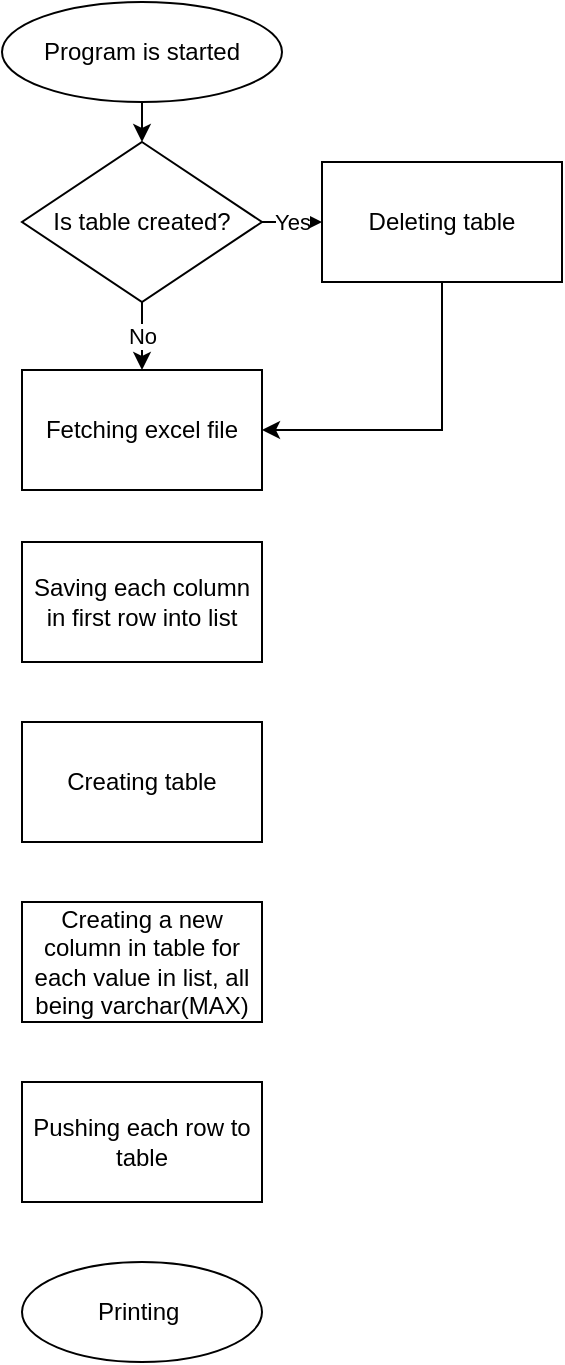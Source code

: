 <mxfile version="24.2.7" type="device">
  <diagram id="C5RBs43oDa-KdzZeNtuy" name="Page-1">
    <mxGraphModel dx="418" dy="262" grid="1" gridSize="10" guides="1" tooltips="1" connect="1" arrows="1" fold="1" page="1" pageScale="1" pageWidth="827" pageHeight="1169" math="0" shadow="0">
      <root>
        <mxCell id="WIyWlLk6GJQsqaUBKTNV-0" />
        <mxCell id="WIyWlLk6GJQsqaUBKTNV-1" parent="WIyWlLk6GJQsqaUBKTNV-0" />
        <mxCell id="o1C6XgjuYA9lknjvWyKr-6" style="edgeStyle=orthogonalEdgeStyle;rounded=0;orthogonalLoop=1;jettySize=auto;html=1;exitX=0.5;exitY=1;exitDx=0;exitDy=0;entryX=0.5;entryY=0;entryDx=0;entryDy=0;" edge="1" parent="WIyWlLk6GJQsqaUBKTNV-1" source="o1C6XgjuYA9lknjvWyKr-0" target="o1C6XgjuYA9lknjvWyKr-1">
          <mxGeometry relative="1" as="geometry" />
        </mxCell>
        <mxCell id="o1C6XgjuYA9lknjvWyKr-0" value="Program is started" style="ellipse;whiteSpace=wrap;html=1;" vertex="1" parent="WIyWlLk6GJQsqaUBKTNV-1">
          <mxGeometry x="10" y="10" width="140" height="50" as="geometry" />
        </mxCell>
        <mxCell id="o1C6XgjuYA9lknjvWyKr-4" value="Yes" style="edgeStyle=orthogonalEdgeStyle;rounded=0;orthogonalLoop=1;jettySize=auto;html=1;exitX=1;exitY=0.5;exitDx=0;exitDy=0;entryX=0;entryY=0.5;entryDx=0;entryDy=0;" edge="1" parent="WIyWlLk6GJQsqaUBKTNV-1" source="o1C6XgjuYA9lknjvWyKr-1" target="o1C6XgjuYA9lknjvWyKr-2">
          <mxGeometry relative="1" as="geometry" />
        </mxCell>
        <mxCell id="o1C6XgjuYA9lknjvWyKr-5" value="No" style="edgeStyle=orthogonalEdgeStyle;rounded=0;orthogonalLoop=1;jettySize=auto;html=1;exitX=0.5;exitY=1;exitDx=0;exitDy=0;entryX=0.5;entryY=0;entryDx=0;entryDy=0;" edge="1" parent="WIyWlLk6GJQsqaUBKTNV-1" source="o1C6XgjuYA9lknjvWyKr-1" target="o1C6XgjuYA9lknjvWyKr-3">
          <mxGeometry relative="1" as="geometry" />
        </mxCell>
        <mxCell id="o1C6XgjuYA9lknjvWyKr-1" value="Is table created?" style="rhombus;whiteSpace=wrap;html=1;" vertex="1" parent="WIyWlLk6GJQsqaUBKTNV-1">
          <mxGeometry x="20" y="80" width="120" height="80" as="geometry" />
        </mxCell>
        <mxCell id="o1C6XgjuYA9lknjvWyKr-9" style="edgeStyle=orthogonalEdgeStyle;rounded=0;orthogonalLoop=1;jettySize=auto;html=1;exitX=0.5;exitY=1;exitDx=0;exitDy=0;entryX=1;entryY=0.5;entryDx=0;entryDy=0;" edge="1" parent="WIyWlLk6GJQsqaUBKTNV-1" source="o1C6XgjuYA9lknjvWyKr-2" target="o1C6XgjuYA9lknjvWyKr-3">
          <mxGeometry relative="1" as="geometry" />
        </mxCell>
        <mxCell id="o1C6XgjuYA9lknjvWyKr-2" value="Deleting table" style="rounded=0;whiteSpace=wrap;html=1;" vertex="1" parent="WIyWlLk6GJQsqaUBKTNV-1">
          <mxGeometry x="170" y="90" width="120" height="60" as="geometry" />
        </mxCell>
        <mxCell id="o1C6XgjuYA9lknjvWyKr-3" value="Fetching excel file" style="rounded=0;whiteSpace=wrap;html=1;" vertex="1" parent="WIyWlLk6GJQsqaUBKTNV-1">
          <mxGeometry x="20" y="194" width="120" height="60" as="geometry" />
        </mxCell>
        <mxCell id="o1C6XgjuYA9lknjvWyKr-8" value="Saving each column in first row into list" style="rounded=0;whiteSpace=wrap;html=1;" vertex="1" parent="WIyWlLk6GJQsqaUBKTNV-1">
          <mxGeometry x="20" y="280" width="120" height="60" as="geometry" />
        </mxCell>
        <mxCell id="o1C6XgjuYA9lknjvWyKr-11" value="Creating table" style="rounded=0;whiteSpace=wrap;html=1;" vertex="1" parent="WIyWlLk6GJQsqaUBKTNV-1">
          <mxGeometry x="20" y="370" width="120" height="60" as="geometry" />
        </mxCell>
        <mxCell id="o1C6XgjuYA9lknjvWyKr-12" value="Creating a new column in table for each value in list, all being varchar(MAX)" style="rounded=0;whiteSpace=wrap;html=1;" vertex="1" parent="WIyWlLk6GJQsqaUBKTNV-1">
          <mxGeometry x="20" y="460" width="120" height="60" as="geometry" />
        </mxCell>
        <mxCell id="o1C6XgjuYA9lknjvWyKr-14" value="Pushing each row to table" style="rounded=0;whiteSpace=wrap;html=1;" vertex="1" parent="WIyWlLk6GJQsqaUBKTNV-1">
          <mxGeometry x="20" y="550" width="120" height="60" as="geometry" />
        </mxCell>
        <mxCell id="o1C6XgjuYA9lknjvWyKr-16" value="Printing&amp;nbsp;" style="ellipse;whiteSpace=wrap;html=1;" vertex="1" parent="WIyWlLk6GJQsqaUBKTNV-1">
          <mxGeometry x="20" y="640" width="120" height="50" as="geometry" />
        </mxCell>
      </root>
    </mxGraphModel>
  </diagram>
</mxfile>
